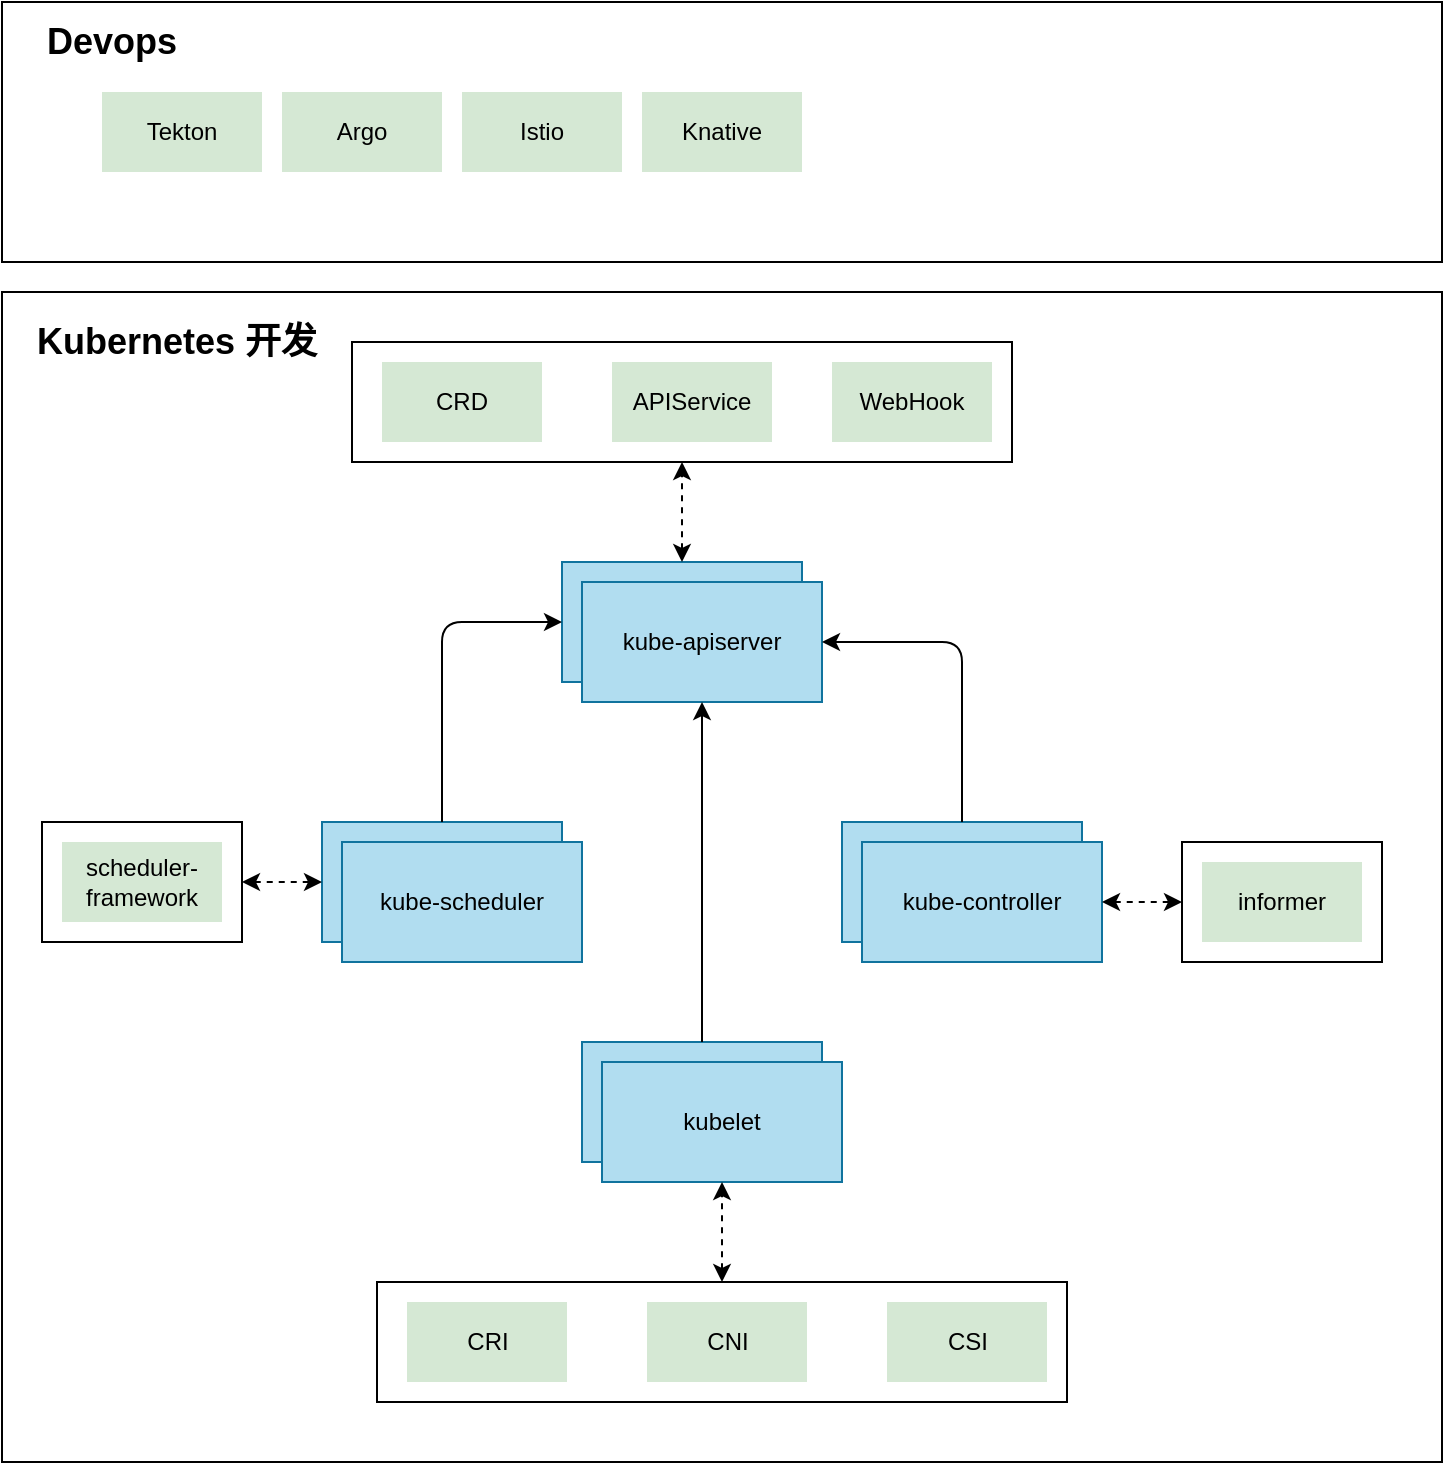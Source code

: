 <mxfile version="12.4.2" type="device" pages="3"><diagram id="GstnEysOR51vJVreUlxU" name="k8s开发"><mxGraphModel dx="1106" dy="1957" grid="1" gridSize="10" guides="1" tooltips="1" connect="1" arrows="1" fold="1" page="1" pageScale="1" pageWidth="827" pageHeight="1169" math="0" shadow="0"><root><mxCell id="0"/><mxCell id="1" parent="0"/><mxCell id="1NR-rB1E7-28f3VoOMW9-25" value="" style="rounded=0;whiteSpace=wrap;html=1;" parent="1" vertex="1"><mxGeometry x="40" y="95" width="720" height="585" as="geometry"/></mxCell><mxCell id="1NR-rB1E7-28f3VoOMW9-17" value="" style="rounded=0;whiteSpace=wrap;html=1;" parent="1" vertex="1"><mxGeometry x="630" y="370" width="100" height="60" as="geometry"/></mxCell><mxCell id="1NR-rB1E7-28f3VoOMW9-16" value="" style="rounded=0;whiteSpace=wrap;html=1;" parent="1" vertex="1"><mxGeometry x="60" y="360" width="100" height="60" as="geometry"/></mxCell><mxCell id="1NR-rB1E7-28f3VoOMW9-15" value="" style="rounded=0;whiteSpace=wrap;html=1;" parent="1" vertex="1"><mxGeometry x="227.5" y="590" width="345" height="60" as="geometry"/></mxCell><mxCell id="1NR-rB1E7-28f3VoOMW9-11" value="" style="rounded=0;whiteSpace=wrap;html=1;" parent="1" vertex="1"><mxGeometry x="215" y="120" width="330" height="60" as="geometry"/></mxCell><mxCell id="2RYLiE2h7ESj-9Chmm4x-10" value="CRD" style="rounded=0;whiteSpace=wrap;html=1;fillColor=#d5e8d4;strokeColor=none;" parent="1" vertex="1"><mxGeometry x="230" y="130" width="80" height="40" as="geometry"/></mxCell><mxCell id="2RYLiE2h7ESj-9Chmm4x-12" value="WebHook" style="rounded=0;whiteSpace=wrap;html=1;fillColor=#d5e8d4;strokeColor=none;" parent="1" vertex="1"><mxGeometry x="455" y="130" width="80" height="40" as="geometry"/></mxCell><mxCell id="1NR-rB1E7-28f3VoOMW9-1" value="APIService" style="rounded=0;whiteSpace=wrap;html=1;fillColor=#d5e8d4;strokeColor=none;" parent="1" vertex="1"><mxGeometry x="345" y="130" width="80" height="40" as="geometry"/></mxCell><mxCell id="1NR-rB1E7-28f3VoOMW9-2" value="scheduler-framework" style="rounded=0;whiteSpace=wrap;html=1;fillColor=#d5e8d4;strokeColor=none;" parent="1" vertex="1"><mxGeometry x="70" y="370" width="80" height="40" as="geometry"/></mxCell><mxCell id="1NR-rB1E7-28f3VoOMW9-3" value="informer" style="rounded=0;whiteSpace=wrap;html=1;fillColor=#d5e8d4;strokeColor=none;" parent="1" vertex="1"><mxGeometry x="640" y="380" width="80" height="40" as="geometry"/></mxCell><mxCell id="1NR-rB1E7-28f3VoOMW9-12" value="CNI" style="rounded=0;whiteSpace=wrap;html=1;fillColor=#d5e8d4;strokeColor=none;" parent="1" vertex="1"><mxGeometry x="362.5" y="600" width="80" height="40" as="geometry"/></mxCell><mxCell id="1NR-rB1E7-28f3VoOMW9-13" value="CRI" style="rounded=0;whiteSpace=wrap;html=1;fillColor=#d5e8d4;strokeColor=none;" parent="1" vertex="1"><mxGeometry x="242.5" y="600" width="80" height="40" as="geometry"/></mxCell><mxCell id="1NR-rB1E7-28f3VoOMW9-14" value="CSI" style="rounded=0;whiteSpace=wrap;html=1;fillColor=#d5e8d4;strokeColor=none;" parent="1" vertex="1"><mxGeometry x="482.5" y="600" width="80" height="40" as="geometry"/></mxCell><mxCell id="2RYLiE2h7ESj-9Chmm4x-1" value="" style="rounded=0;whiteSpace=wrap;html=1;fillColor=#b1ddf0;strokeColor=#10739e;" parent="1" vertex="1"><mxGeometry x="320" y="230" width="120" height="60" as="geometry"/></mxCell><mxCell id="2RYLiE2h7ESj-9Chmm4x-2" value="kube-apiserver" style="rounded=0;whiteSpace=wrap;html=1;fillColor=#b1ddf0;strokeColor=#10739e;" parent="1" vertex="1"><mxGeometry x="330" y="240" width="120" height="60" as="geometry"/></mxCell><mxCell id="2RYLiE2h7ESj-9Chmm4x-5" value="" style="rounded=0;whiteSpace=wrap;html=1;fillColor=#b1ddf0;strokeColor=#10739e;" parent="1" vertex="1"><mxGeometry x="460" y="360" width="120" height="60" as="geometry"/></mxCell><mxCell id="2RYLiE2h7ESj-9Chmm4x-6" value="kube-controller" style="rounded=0;whiteSpace=wrap;html=1;fillColor=#b1ddf0;strokeColor=#10739e;" parent="1" vertex="1"><mxGeometry x="470" y="370" width="120" height="60" as="geometry"/></mxCell><mxCell id="2RYLiE2h7ESj-9Chmm4x-8" value="" style="rounded=0;whiteSpace=wrap;html=1;fillColor=#b1ddf0;strokeColor=#10739e;" parent="1" vertex="1"><mxGeometry x="200" y="360" width="120" height="60" as="geometry"/></mxCell><mxCell id="2RYLiE2h7ESj-9Chmm4x-9" value="kube-scheduler" style="rounded=0;whiteSpace=wrap;html=1;fillColor=#b1ddf0;strokeColor=#10739e;" parent="1" vertex="1"><mxGeometry x="210" y="370" width="120" height="60" as="geometry"/></mxCell><mxCell id="1NR-rB1E7-28f3VoOMW9-5" value="" style="rounded=0;whiteSpace=wrap;html=1;fillColor=#b1ddf0;strokeColor=#10739e;" parent="1" vertex="1"><mxGeometry x="330" y="470" width="120" height="60" as="geometry"/></mxCell><mxCell id="1NR-rB1E7-28f3VoOMW9-6" value="kubelet" style="rounded=0;whiteSpace=wrap;html=1;fillColor=#b1ddf0;strokeColor=#10739e;" parent="1" vertex="1"><mxGeometry x="340" y="480" width="120" height="60" as="geometry"/></mxCell><mxCell id="1NR-rB1E7-28f3VoOMW9-18" value="" style="endArrow=classic;html=1;exitX=0.5;exitY=0;exitDx=0;exitDy=0;entryX=0;entryY=0.5;entryDx=0;entryDy=0;" parent="1" source="2RYLiE2h7ESj-9Chmm4x-8" target="2RYLiE2h7ESj-9Chmm4x-1" edge="1"><mxGeometry width="50" height="50" relative="1" as="geometry"><mxPoint x="200" y="320" as="sourcePoint"/><mxPoint x="250" y="270" as="targetPoint"/><Array as="points"><mxPoint x="260" y="260"/></Array></mxGeometry></mxCell><mxCell id="1NR-rB1E7-28f3VoOMW9-19" value="" style="endArrow=classic;html=1;exitX=0.5;exitY=0;exitDx=0;exitDy=0;entryX=1;entryY=0.5;entryDx=0;entryDy=0;" parent="1" source="2RYLiE2h7ESj-9Chmm4x-5" target="2RYLiE2h7ESj-9Chmm4x-2" edge="1"><mxGeometry width="50" height="50" relative="1" as="geometry"><mxPoint x="560" y="320" as="sourcePoint"/><mxPoint x="610" y="270" as="targetPoint"/><Array as="points"><mxPoint x="520" y="270"/></Array></mxGeometry></mxCell><mxCell id="1NR-rB1E7-28f3VoOMW9-20" value="" style="endArrow=classic;html=1;exitX=0.5;exitY=0;exitDx=0;exitDy=0;entryX=0.5;entryY=1;entryDx=0;entryDy=0;" parent="1" source="1NR-rB1E7-28f3VoOMW9-5" target="2RYLiE2h7ESj-9Chmm4x-2" edge="1"><mxGeometry width="50" height="50" relative="1" as="geometry"><mxPoint x="400" y="420" as="sourcePoint"/><mxPoint x="450" y="370" as="targetPoint"/></mxGeometry></mxCell><mxCell id="1NR-rB1E7-28f3VoOMW9-21" value="" style="endArrow=classic;startArrow=classic;html=1;entryX=0.5;entryY=1;entryDx=0;entryDy=0;exitX=0.5;exitY=0;exitDx=0;exitDy=0;dashed=1;" parent="1" source="2RYLiE2h7ESj-9Chmm4x-1" target="1NR-rB1E7-28f3VoOMW9-11" edge="1"><mxGeometry width="50" height="50" relative="1" as="geometry"><mxPoint x="510" y="250" as="sourcePoint"/><mxPoint x="560" y="200" as="targetPoint"/></mxGeometry></mxCell><mxCell id="1NR-rB1E7-28f3VoOMW9-22" value="" style="endArrow=classic;startArrow=classic;html=1;dashed=1;exitX=1;exitY=0.5;exitDx=0;exitDy=0;entryX=0;entryY=0.5;entryDx=0;entryDy=0;" parent="1" source="1NR-rB1E7-28f3VoOMW9-16" target="2RYLiE2h7ESj-9Chmm4x-8" edge="1"><mxGeometry width="50" height="50" relative="1" as="geometry"><mxPoint x="100" y="490" as="sourcePoint"/><mxPoint x="150" y="440" as="targetPoint"/></mxGeometry></mxCell><mxCell id="1NR-rB1E7-28f3VoOMW9-23" value="" style="endArrow=classic;startArrow=classic;html=1;dashed=1;exitX=1;exitY=0.5;exitDx=0;exitDy=0;entryX=0;entryY=0.5;entryDx=0;entryDy=0;" parent="1" source="2RYLiE2h7ESj-9Chmm4x-6" target="1NR-rB1E7-28f3VoOMW9-17" edge="1"><mxGeometry width="50" height="50" relative="1" as="geometry"><mxPoint x="600" y="510" as="sourcePoint"/><mxPoint x="650" y="460" as="targetPoint"/></mxGeometry></mxCell><mxCell id="1NR-rB1E7-28f3VoOMW9-24" value="" style="endArrow=classic;startArrow=classic;html=1;dashed=1;entryX=0.5;entryY=1;entryDx=0;entryDy=0;exitX=0.5;exitY=0;exitDx=0;exitDy=0;" parent="1" source="1NR-rB1E7-28f3VoOMW9-15" target="1NR-rB1E7-28f3VoOMW9-6" edge="1"><mxGeometry width="50" height="50" relative="1" as="geometry"><mxPoint x="410" y="600" as="sourcePoint"/><mxPoint x="460" y="550" as="targetPoint"/></mxGeometry></mxCell><mxCell id="1NR-rB1E7-28f3VoOMW9-26" value="&lt;b&gt;&lt;font style=&quot;font-size: 18px&quot;&gt;Kubernetes 开发&lt;/font&gt;&lt;/b&gt;" style="text;html=1;strokeColor=none;fillColor=none;align=center;verticalAlign=middle;whiteSpace=wrap;rounded=0;" parent="1" vertex="1"><mxGeometry x="55" y="110" width="145" height="20" as="geometry"/></mxCell><mxCell id="KPaJCVZ315zqs3zrrFHX-1" value="" style="rounded=0;whiteSpace=wrap;html=1;" parent="1" vertex="1"><mxGeometry x="40" y="-50" width="720" height="130" as="geometry"/></mxCell><mxCell id="bWvt42u7OJskadJm7W1X-2" value="&lt;span style=&quot;font-size: 18px&quot;&gt;&lt;b&gt;Devops&lt;/b&gt;&lt;/span&gt;" style="text;html=1;strokeColor=none;fillColor=none;align=center;verticalAlign=middle;whiteSpace=wrap;rounded=0;" parent="1" vertex="1"><mxGeometry x="60" y="-40" width="70" height="20" as="geometry"/></mxCell><mxCell id="bWvt42u7OJskadJm7W1X-3" value="Tekton" style="rounded=0;whiteSpace=wrap;html=1;fillColor=#d5e8d4;strokeColor=none;" parent="1" vertex="1"><mxGeometry x="90" y="-5" width="80" height="40" as="geometry"/></mxCell><mxCell id="bWvt42u7OJskadJm7W1X-4" value="Argo" style="rounded=0;whiteSpace=wrap;html=1;fillColor=#d5e8d4;strokeColor=none;" parent="1" vertex="1"><mxGeometry x="180" y="-5" width="80" height="40" as="geometry"/></mxCell><mxCell id="bWvt42u7OJskadJm7W1X-5" value="Istio" style="rounded=0;whiteSpace=wrap;html=1;fillColor=#d5e8d4;strokeColor=none;" parent="1" vertex="1"><mxGeometry x="270" y="-5" width="80" height="40" as="geometry"/></mxCell><mxCell id="bWvt42u7OJskadJm7W1X-6" value="Knative" style="rounded=0;whiteSpace=wrap;html=1;fillColor=#d5e8d4;strokeColor=none;" parent="1" vertex="1"><mxGeometry x="360" y="-5" width="80" height="40" as="geometry"/></mxCell></root></mxGraphModel></diagram><diagram id="euSEQcxADiM2HKiBniAx" name="CSI工作流"><mxGraphModel dx="1106" dy="788" grid="1" gridSize="10" guides="1" tooltips="1" connect="1" arrows="1" fold="1" page="1" pageScale="1" pageWidth="827" pageHeight="1169" math="0" shadow="0"><root><mxCell id="v0H1VRPBmZdAEUhycL8Q-0"/><mxCell id="v0H1VRPBmZdAEUhycL8Q-1" parent="v0H1VRPBmZdAEUhycL8Q-0"/><mxCell id="v0H1VRPBmZdAEUhycL8Q-2" value="APIServer" style="rounded=0;whiteSpace=wrap;html=1;fillColor=#bac8d3;strokeColor=#23445d;" parent="v0H1VRPBmZdAEUhycL8Q-1" vertex="1"><mxGeometry x="200" y="220" width="120" height="60" as="geometry"/></mxCell><mxCell id="v0H1VRPBmZdAEUhycL8Q-3" value="Controller-Manager" style="rounded=0;whiteSpace=wrap;html=1;fillColor=#bac8d3;strokeColor=#23445d;" parent="v0H1VRPBmZdAEUhycL8Q-1" vertex="1"><mxGeometry x="580" y="220" width="120" height="60" as="geometry"/></mxCell><mxCell id="v0H1VRPBmZdAEUhycL8Q-4" value="Kubelet" style="rounded=0;whiteSpace=wrap;html=1;fillColor=#bac8d3;strokeColor=#23445d;" parent="v0H1VRPBmZdAEUhycL8Q-1" vertex="1"><mxGeometry x="1310" y="220" width="290" height="60" as="geometry"/></mxCell><mxCell id="v0H1VRPBmZdAEUhycL8Q-5" value="StorageClass" style="rounded=1;whiteSpace=wrap;html=1;fillColor=#d5e8d4;strokeColor=#82b366;" parent="v0H1VRPBmZdAEUhycL8Q-1" vertex="1"><mxGeometry x="200" y="400" width="120" height="60" as="geometry"/></mxCell><mxCell id="v0H1VRPBmZdAEUhycL8Q-6" value="&lt;div style=&quot;text-align: justify&quot;&gt;PresistentVolumeController&lt;/div&gt;" style="rounded=0;whiteSpace=wrap;html=1;fillColor=#bac8d3;strokeColor=#23445d;" parent="v0H1VRPBmZdAEUhycL8Q-1" vertex="1"><mxGeometry x="360" y="320" width="160" height="40" as="geometry"/></mxCell><mxCell id="v0H1VRPBmZdAEUhycL8Q-7" value="&lt;div style=&quot;text-align: justify&quot;&gt;AttachDetachController&lt;/div&gt;" style="rounded=0;whiteSpace=wrap;html=1;fillColor=#bac8d3;strokeColor=#23445d;" parent="v0H1VRPBmZdAEUhycL8Q-1" vertex="1"><mxGeometry x="760" y="320" width="160" height="40" as="geometry"/></mxCell><mxCell id="v0H1VRPBmZdAEUhycL8Q-8" value="" style="endArrow=none;html=1;entryX=0.5;entryY=1;entryDx=0;entryDy=0;exitX=0.5;exitY=0;exitDx=0;exitDy=0;" parent="v0H1VRPBmZdAEUhycL8Q-1" source="v0H1VRPBmZdAEUhycL8Q-6" target="v0H1VRPBmZdAEUhycL8Q-3" edge="1"><mxGeometry width="50" height="50" relative="1" as="geometry"><mxPoint x="360" y="270" as="sourcePoint"/><mxPoint x="410" y="220" as="targetPoint"/></mxGeometry></mxCell><mxCell id="v0H1VRPBmZdAEUhycL8Q-9" value="" style="endArrow=none;html=1;entryX=0.5;entryY=1;entryDx=0;entryDy=0;exitX=0.5;exitY=0;exitDx=0;exitDy=0;" parent="v0H1VRPBmZdAEUhycL8Q-1" source="v0H1VRPBmZdAEUhycL8Q-7" target="v0H1VRPBmZdAEUhycL8Q-3" edge="1"><mxGeometry width="50" height="50" relative="1" as="geometry"><mxPoint x="450" y="330" as="sourcePoint"/><mxPoint x="550" y="290" as="targetPoint"/></mxGeometry></mxCell><mxCell id="v0H1VRPBmZdAEUhycL8Q-10" value="" style="endArrow=classic;html=1;exitX=0.5;exitY=1;exitDx=0;exitDy=0;" parent="v0H1VRPBmZdAEUhycL8Q-1" source="v0H1VRPBmZdAEUhycL8Q-2" target="v0H1VRPBmZdAEUhycL8Q-5" edge="1"><mxGeometry width="50" height="50" relative="1" as="geometry"><mxPoint x="140" y="390" as="sourcePoint"/><mxPoint x="190" y="340" as="targetPoint"/></mxGeometry></mxCell><mxCell id="v0H1VRPBmZdAEUhycL8Q-11" value="PVC" style="rounded=1;whiteSpace=wrap;html=1;fillColor=#d5e8d4;strokeColor=#82b366;" parent="v0H1VRPBmZdAEUhycL8Q-1" vertex="1"><mxGeometry x="200" y="520" width="120" height="60" as="geometry"/></mxCell><mxCell id="v0H1VRPBmZdAEUhycL8Q-12" value="" style="endArrow=classic;html=1;exitX=0.5;exitY=1;exitDx=0;exitDy=0;entryX=0.5;entryY=0;entryDx=0;entryDy=0;" parent="v0H1VRPBmZdAEUhycL8Q-1" source="v0H1VRPBmZdAEUhycL8Q-5" target="v0H1VRPBmZdAEUhycL8Q-11" edge="1"><mxGeometry width="50" height="50" relative="1" as="geometry"><mxPoint x="110" y="530" as="sourcePoint"/><mxPoint x="160" y="480" as="targetPoint"/></mxGeometry></mxCell><mxCell id="v0H1VRPBmZdAEUhycL8Q-13" value="" style="endArrow=classic;html=1;exitX=0.5;exitY=1;exitDx=0;exitDy=0;entryX=1;entryY=0.5;entryDx=0;entryDy=0;" parent="v0H1VRPBmZdAEUhycL8Q-1" source="v0H1VRPBmZdAEUhycL8Q-6" target="v0H1VRPBmZdAEUhycL8Q-11" edge="1"><mxGeometry width="50" height="50" relative="1" as="geometry"><mxPoint x="440" y="550" as="sourcePoint"/><mxPoint x="490" y="500" as="targetPoint"/><Array as="points"><mxPoint x="440" y="550"/></Array></mxGeometry></mxCell><mxCell id="v0H1VRPBmZdAEUhycL8Q-14" value="mute annotation" style="text;html=1;align=center;verticalAlign=middle;resizable=0;points=[];;labelBackgroundColor=#ffffff;" parent="v0H1VRPBmZdAEUhycL8Q-13" vertex="1" connectable="0"><mxGeometry x="0.607" y="1" relative="1" as="geometry"><mxPoint as="offset"/></mxGeometry></mxCell><mxCell id="v0H1VRPBmZdAEUhycL8Q-15" value="sc中provisioner字段非 kubernetes.io, 判断pvc 为 out-of-tree" style="text;html=1;align=center;verticalAlign=middle;resizable=0;points=[];;labelBackgroundColor=#ffffff;" parent="v0H1VRPBmZdAEUhycL8Q-13" vertex="1" connectable="0"><mxGeometry x="-0.348" relative="1" as="geometry"><mxPoint x="50" as="offset"/></mxGeometry></mxCell><mxCell id="v0H1VRPBmZdAEUhycL8Q-16" value="&lt;span style=&quot;color: rgb(71 , 68 , 68) ; font-family: , , &amp;#34;helvetica neue&amp;#34; , &amp;#34;pingfang sc&amp;#34; , &amp;#34;hiragino sans gb&amp;#34; , &amp;#34;microsoft yahei ui&amp;#34; , &amp;#34;microsoft yahei&amp;#34; , &amp;#34;arial&amp;#34; , sans-serif ; font-size: 15px ; letter-spacing: 0.5px ; text-align: justify ; background-color: rgb(255 , 255 , 255)&quot;&gt;annotation：volume.beta.kubernetes.io/storage-provisioner=xxxx&lt;/span&gt;" style="text;html=1;strokeColor=none;fillColor=none;align=center;verticalAlign=middle;whiteSpace=wrap;rounded=0;" parent="v0H1VRPBmZdAEUhycL8Q-1" vertex="1"><mxGeometry x="70" y="640" width="380" height="20" as="geometry"/></mxCell><mxCell id="v0H1VRPBmZdAEUhycL8Q-17" value="PVC" style="rounded=1;whiteSpace=wrap;html=1;fillColor=#d5e8d4;strokeColor=#82b366;" parent="v0H1VRPBmZdAEUhycL8Q-1" vertex="1"><mxGeometry x="200" y="710" width="120" height="60" as="geometry"/></mxCell><mxCell id="v0H1VRPBmZdAEUhycL8Q-18" value="" style="endArrow=none;html=1;entryX=0.5;entryY=1;entryDx=0;entryDy=0;" parent="v0H1VRPBmZdAEUhycL8Q-1" source="v0H1VRPBmZdAEUhycL8Q-16" target="v0H1VRPBmZdAEUhycL8Q-11" edge="1"><mxGeometry width="50" height="50" relative="1" as="geometry"><mxPoint x="70" y="760" as="sourcePoint"/><mxPoint x="160" y="710" as="targetPoint"/></mxGeometry></mxCell><mxCell id="v0H1VRPBmZdAEUhycL8Q-19" value="" style="endArrow=none;html=1;entryX=0.5;entryY=1;entryDx=0;entryDy=0;" parent="v0H1VRPBmZdAEUhycL8Q-1" source="v0H1VRPBmZdAEUhycL8Q-17" target="v0H1VRPBmZdAEUhycL8Q-16" edge="1"><mxGeometry width="50" height="50" relative="1" as="geometry"><mxPoint x="120" y="750" as="sourcePoint"/><mxPoint x="170" y="700" as="targetPoint"/></mxGeometry></mxCell><mxCell id="v0H1VRPBmZdAEUhycL8Q-20" value="External-Provisoner" style="rounded=0;whiteSpace=wrap;html=1;fillColor=#b1ddf0;strokeColor=#10739e;" parent="v0H1VRPBmZdAEUhycL8Q-1" vertex="1"><mxGeometry x="510" y="715" width="120" height="50" as="geometry"/></mxCell><mxCell id="v0H1VRPBmZdAEUhycL8Q-21" value="" style="endArrow=classic;html=1;exitX=1;exitY=0.5;exitDx=0;exitDy=0;entryX=0;entryY=0.5;entryDx=0;entryDy=0;" parent="v0H1VRPBmZdAEUhycL8Q-1" source="v0H1VRPBmZdAEUhycL8Q-17" target="v0H1VRPBmZdAEUhycL8Q-20" edge="1"><mxGeometry width="50" height="50" relative="1" as="geometry"><mxPoint x="170" y="870" as="sourcePoint"/><mxPoint x="220" y="820" as="targetPoint"/></mxGeometry></mxCell><mxCell id="v0H1VRPBmZdAEUhycL8Q-22" value="self provisioner&amp;nbsp;" style="text;html=1;align=center;verticalAlign=middle;resizable=0;points=[];;labelBackgroundColor=#ffffff;" parent="v0H1VRPBmZdAEUhycL8Q-21" vertex="1" connectable="0"><mxGeometry x="-0.087" y="2" relative="1" as="geometry"><mxPoint as="offset"/></mxGeometry></mxCell><mxCell id="v0H1VRPBmZdAEUhycL8Q-23" value="CSI Plugin (controller server )" style="rounded=0;whiteSpace=wrap;html=1;fillColor=#f8cecc;strokeColor=#b85450;" parent="v0H1VRPBmZdAEUhycL8Q-1" vertex="1"><mxGeometry x="545" y="890" width="190" height="40" as="geometry"/></mxCell><mxCell id="v0H1VRPBmZdAEUhycL8Q-24" value="" style="endArrow=classic;html=1;exitX=0.5;exitY=1;exitDx=0;exitDy=0;entryX=0.5;entryY=0;entryDx=0;entryDy=0;" parent="v0H1VRPBmZdAEUhycL8Q-1" source="v0H1VRPBmZdAEUhycL8Q-20" target="v0H1VRPBmZdAEUhycL8Q-67" edge="1"><mxGeometry width="50" height="50" relative="1" as="geometry"><mxPoint x="220" y="880" as="sourcePoint"/><mxPoint x="270" y="830" as="targetPoint"/></mxGeometry></mxCell><mxCell id="v0H1VRPBmZdAEUhycL8Q-25" value="unix socket gRPC" style="text;html=1;align=center;verticalAlign=middle;resizable=0;points=[];;labelBackgroundColor=#ffffff;" parent="v0H1VRPBmZdAEUhycL8Q-24" vertex="1" connectable="0"><mxGeometry x="-0.093" relative="1" as="geometry"><mxPoint x="14.4" y="0.8" as="offset"/></mxGeometry></mxCell><mxCell id="v0H1VRPBmZdAEUhycL8Q-26" value="分布式存储" style="rounded=0;whiteSpace=wrap;html=1;fillColor=#b1ddf0;strokeColor=#10739e;" parent="v0H1VRPBmZdAEUhycL8Q-1" vertex="1"><mxGeometry x="480" y="970" width="1440" height="60" as="geometry"/></mxCell><mxCell id="v0H1VRPBmZdAEUhycL8Q-27" value="create volume" style="endArrow=classic;html=1;exitX=0.5;exitY=1;exitDx=0;exitDy=0;entryX=0.111;entryY=0;entryDx=0;entryDy=0;entryPerimeter=0;" parent="v0H1VRPBmZdAEUhycL8Q-1" source="v0H1VRPBmZdAEUhycL8Q-23" target="v0H1VRPBmZdAEUhycL8Q-26" edge="1"><mxGeometry width="50" height="50" relative="1" as="geometry"><mxPoint x="260" y="920" as="sourcePoint"/><mxPoint x="640" y="940" as="targetPoint"/></mxGeometry></mxCell><mxCell id="v0H1VRPBmZdAEUhycL8Q-28" value="PV" style="rounded=1;whiteSpace=wrap;html=1;fillColor=#d5e8d4;strokeColor=#82b366;" parent="v0H1VRPBmZdAEUhycL8Q-1" vertex="1"><mxGeometry x="200" y="830" width="120" height="50" as="geometry"/></mxCell><mxCell id="v0H1VRPBmZdAEUhycL8Q-29" value="" style="endArrow=classic;html=1;exitX=0.5;exitY=0;exitDx=0;exitDy=0;entryX=0.5;entryY=1;entryDx=0;entryDy=0;" parent="v0H1VRPBmZdAEUhycL8Q-1" source="v0H1VRPBmZdAEUhycL8Q-28" target="v0H1VRPBmZdAEUhycL8Q-17" edge="1"><mxGeometry width="50" height="50" relative="1" as="geometry"><mxPoint x="90" y="850" as="sourcePoint"/><mxPoint x="140" y="800" as="targetPoint"/></mxGeometry></mxCell><mxCell id="v0H1VRPBmZdAEUhycL8Q-30" value="create pv" style="endArrow=classic;html=1;exitX=0.5;exitY=1;exitDx=0;exitDy=0;entryX=1;entryY=0.5;entryDx=0;entryDy=0;" parent="v0H1VRPBmZdAEUhycL8Q-1" source="v0H1VRPBmZdAEUhycL8Q-20" target="v0H1VRPBmZdAEUhycL8Q-28" edge="1"><mxGeometry width="50" height="50" relative="1" as="geometry"><mxPoint x="370" y="920" as="sourcePoint"/><mxPoint x="420" y="870" as="targetPoint"/></mxGeometry></mxCell><mxCell id="v0H1VRPBmZdAEUhycL8Q-31" value="csiAttacher" style="rounded=0;whiteSpace=wrap;html=1;fillColor=#bac8d3;strokeColor=#23445d;" parent="v0H1VRPBmZdAEUhycL8Q-1" vertex="1"><mxGeometry x="780" y="430" width="120" height="30" as="geometry"/></mxCell><mxCell id="v0H1VRPBmZdAEUhycL8Q-32" value="in tree csi 插件" style="endArrow=classic;html=1;exitX=0.5;exitY=1;exitDx=0;exitDy=0;entryX=0.5;entryY=0;entryDx=0;entryDy=0;" parent="v0H1VRPBmZdAEUhycL8Q-1" source="v0H1VRPBmZdAEUhycL8Q-7" target="v0H1VRPBmZdAEUhycL8Q-31" edge="1"><mxGeometry width="50" height="50" relative="1" as="geometry"><mxPoint x="730" y="520" as="sourcePoint"/><mxPoint x="780" y="470" as="targetPoint"/></mxGeometry></mxCell><mxCell id="v0H1VRPBmZdAEUhycL8Q-33" value="VolumeAttachMent" style="rounded=1;whiteSpace=wrap;html=1;fillColor=#d5e8d4;strokeColor=#82b366;" parent="v0H1VRPBmZdAEUhycL8Q-1" vertex="1"><mxGeometry x="780" y="530" width="120" height="40" as="geometry"/></mxCell><mxCell id="v0H1VRPBmZdAEUhycL8Q-34" value="create" style="endArrow=classic;html=1;exitX=0.5;exitY=1;exitDx=0;exitDy=0;entryX=0.5;entryY=0;entryDx=0;entryDy=0;" parent="v0H1VRPBmZdAEUhycL8Q-1" source="v0H1VRPBmZdAEUhycL8Q-31" target="v0H1VRPBmZdAEUhycL8Q-33" edge="1"><mxGeometry width="50" height="50" relative="1" as="geometry"><mxPoint x="700" y="650" as="sourcePoint"/><mxPoint x="750" y="600" as="targetPoint"/></mxGeometry></mxCell><mxCell id="v0H1VRPBmZdAEUhycL8Q-35" value="External-Attacher" style="rounded=0;whiteSpace=wrap;html=1;fillColor=#b1ddf0;strokeColor=#10739e;" parent="v0H1VRPBmZdAEUhycL8Q-1" vertex="1"><mxGeometry x="780" y="720" width="120" height="50" as="geometry"/></mxCell><mxCell id="v0H1VRPBmZdAEUhycL8Q-36" value="watch" style="endArrow=classic;html=1;exitX=0.5;exitY=0;exitDx=0;exitDy=0;entryX=0.5;entryY=1;entryDx=0;entryDy=0;" parent="v0H1VRPBmZdAEUhycL8Q-1" source="v0H1VRPBmZdAEUhycL8Q-35" target="v0H1VRPBmZdAEUhycL8Q-33" edge="1"><mxGeometry width="50" height="50" relative="1" as="geometry"><mxPoint x="620" y="670" as="sourcePoint"/><mxPoint x="670" y="620" as="targetPoint"/></mxGeometry></mxCell><mxCell id="v0H1VRPBmZdAEUhycL8Q-37" value="CSI Plugin (node server)" style="rounded=0;whiteSpace=wrap;html=1;fillColor=#f8cecc;strokeColor=#b85450;" parent="v0H1VRPBmZdAEUhycL8Q-1" vertex="1"><mxGeometry x="1005" y="890" width="900" height="40" as="geometry"/></mxCell><mxCell id="v0H1VRPBmZdAEUhycL8Q-38" value="" style="endArrow=classic;html=1;exitX=0.5;exitY=1;exitDx=0;exitDy=0;entryX=0.5;entryY=0;entryDx=0;entryDy=0;dashed=1;" parent="v0H1VRPBmZdAEUhycL8Q-1" source="v0H1VRPBmZdAEUhycL8Q-35" target="v0H1VRPBmZdAEUhycL8Q-63" edge="1"><mxGeometry width="50" height="50" relative="1" as="geometry"><mxPoint x="1000" y="820" as="sourcePoint"/><mxPoint x="1050" y="770" as="targetPoint"/></mxGeometry></mxCell><mxCell id="v0H1VRPBmZdAEUhycL8Q-39" value="attach to node" style="text;html=1;align=center;verticalAlign=middle;resizable=0;points=[];;labelBackgroundColor=#ffffff;" parent="v0H1VRPBmZdAEUhycL8Q-38" vertex="1" connectable="0"><mxGeometry x="0.009" relative="1" as="geometry"><mxPoint as="offset"/></mxGeometry></mxCell><mxCell id="v0H1VRPBmZdAEUhycL8Q-40" value="VolumeAttachMent" style="rounded=1;whiteSpace=wrap;html=1;fillColor=#d5e8d4;strokeColor=#82b366;dashed=1;" parent="v0H1VRPBmZdAEUhycL8Q-1" vertex="1"><mxGeometry x="950" y="530" width="120" height="40" as="geometry"/></mxCell><mxCell id="v0H1VRPBmZdAEUhycL8Q-41" value="" style="endArrow=none;html=1;exitX=1;exitY=0.5;exitDx=0;exitDy=0;entryX=0;entryY=0.5;entryDx=0;entryDy=0;" parent="v0H1VRPBmZdAEUhycL8Q-1" source="v0H1VRPBmZdAEUhycL8Q-33" target="v0H1VRPBmZdAEUhycL8Q-40" edge="1"><mxGeometry width="50" height="50" relative="1" as="geometry"><mxPoint x="940" y="660" as="sourcePoint"/><mxPoint x="990" y="610" as="targetPoint"/></mxGeometry></mxCell><mxCell id="v0H1VRPBmZdAEUhycL8Q-42" value="&lt;span style=&quot;color: rgba(0 , 0 , 0 , 0) ; font-family: monospace ; font-size: 0px ; background-color: rgb(248 , 249 , 250)&quot;&gt;u3CmxGraphModel%3E%3Croot%3E%3CmxCell%20id%3D%220%22%2F%3E%3CmxCell%20id%3D%221%22%20parent%3D%220%22%2F%3E%3CmxCell%20id%3D%222%22%20value%3D%22VolumeAttachMent%22%20style%3D%22rounded%3D1%3BwhiteSpace%3Dwrap%3Bhtml%3D1%3BfillColor%3D%23d5e8d4%3BstrokeColor%3D%2382b366%3B%22%20vertex%3D%221%22%20parent%3D%221%22%3E%3CmxGeometry%20x%3D%22780%22%20y%3D%22530%22%20width%3D%22120%22%20height%3D%2240%22%20as%3D%22geometry%22%2F%3E%3C%2FmxCell%3E%3C%2Froot%3E%3C%2FmxGraphModel%3Euopu&lt;/span&gt;" style="endArrow=classic;html=1;exitX=1;exitY=0.5;exitDx=0;exitDy=0;entryX=0.5;entryY=1;entryDx=0;entryDy=0;" parent="v0H1VRPBmZdAEUhycL8Q-1" source="v0H1VRPBmZdAEUhycL8Q-35" target="v0H1VRPBmZdAEUhycL8Q-40" edge="1"><mxGeometry width="50" height="50" relative="1" as="geometry"><mxPoint x="940" y="740" as="sourcePoint"/><mxPoint x="990" y="690" as="targetPoint"/><Array as="points"><mxPoint x="1010" y="745"/></Array></mxGeometry></mxCell><mxCell id="v0H1VRPBmZdAEUhycL8Q-43" value="Update&amp;nbsp; .Status.Attached:true" style="text;html=1;align=center;verticalAlign=middle;resizable=0;points=[];;labelBackgroundColor=#ffffff;" parent="v0H1VRPBmZdAEUhycL8Q-42" vertex="1" connectable="0"><mxGeometry x="0.432" y="2" relative="1" as="geometry"><mxPoint as="offset"/></mxGeometry></mxCell><mxCell id="v0H1VRPBmZdAEUhycL8Q-44" value="watch status" style="endArrow=classic;html=1;exitX=1;exitY=0.5;exitDx=0;exitDy=0;entryX=0.5;entryY=0;entryDx=0;entryDy=0;" parent="v0H1VRPBmZdAEUhycL8Q-1" source="v0H1VRPBmZdAEUhycL8Q-7" target="v0H1VRPBmZdAEUhycL8Q-40" edge="1"><mxGeometry width="50" height="50" relative="1" as="geometry"><mxPoint x="930" y="500" as="sourcePoint"/><mxPoint x="980" y="450" as="targetPoint"/><Array as="points"><mxPoint x="1010" y="340"/></Array></mxGeometry></mxCell><mxCell id="v0H1VRPBmZdAEUhycL8Q-45" value="Node" style="rounded=1;whiteSpace=wrap;html=1;fillColor=#d5e8d4;strokeColor=#82b366;" parent="v0H1VRPBmZdAEUhycL8Q-1" vertex="1"><mxGeometry x="1150" y="520" width="120" height="60" as="geometry"/></mxCell><mxCell id="v0H1VRPBmZdAEUhycL8Q-46" value="" style="endArrow=classic;html=1;entryX=0.5;entryY=0;entryDx=0;entryDy=0;" parent="v0H1VRPBmZdAEUhycL8Q-1" target="v0H1VRPBmZdAEUhycL8Q-45" edge="1"><mxGeometry width="50" height="50" relative="1" as="geometry"><mxPoint x="1040" y="390" as="sourcePoint"/><mxPoint x="1210" y="390" as="targetPoint"/></mxGeometry></mxCell><mxCell id="v0H1VRPBmZdAEUhycL8Q-47" value="update node.status.voluemattached" style="text;html=1;align=center;verticalAlign=middle;resizable=0;points=[];;labelBackgroundColor=#ffffff;" parent="v0H1VRPBmZdAEUhycL8Q-46" vertex="1" connectable="0"><mxGeometry x="-0.096" y="-1" relative="1" as="geometry"><mxPoint y="-1" as="offset"/></mxGeometry></mxCell><mxCell id="v0H1VRPBmZdAEUhycL8Q-48" value="VolumeManager" style="rounded=0;whiteSpace=wrap;html=1;fillColor=#bac8d3;strokeColor=#23445d;" parent="v0H1VRPBmZdAEUhycL8Q-1" vertex="1"><mxGeometry x="1340" y="320" width="230" height="30" as="geometry"/></mxCell><mxCell id="v0H1VRPBmZdAEUhycL8Q-49" value="" style="endArrow=none;html=1;entryX=0.5;entryY=1;entryDx=0;entryDy=0;" parent="v0H1VRPBmZdAEUhycL8Q-1" source="v0H1VRPBmZdAEUhycL8Q-48" target="v0H1VRPBmZdAEUhycL8Q-4" edge="1"><mxGeometry width="50" height="50" relative="1" as="geometry"><mxPoint x="1300" y="470" as="sourcePoint"/><mxPoint x="1350" y="420" as="targetPoint"/></mxGeometry></mxCell><mxCell id="v0H1VRPBmZdAEUhycL8Q-50" value="watch volumeattached" style="endArrow=classic;html=1;exitX=0.5;exitY=1;exitDx=0;exitDy=0;entryX=0.5;entryY=0;entryDx=0;entryDy=0;" parent="v0H1VRPBmZdAEUhycL8Q-1" source="v0H1VRPBmZdAEUhycL8Q-52" target="v0H1VRPBmZdAEUhycL8Q-45" edge="1"><mxGeometry width="50" height="50" relative="1" as="geometry"><mxPoint x="1270" y="520" as="sourcePoint"/><mxPoint x="1320" y="470" as="targetPoint"/></mxGeometry></mxCell><mxCell id="v0H1VRPBmZdAEUhycL8Q-51" value="&lt;span style=&quot;white-space: normal ; background-color: rgb(248 , 249 , 250)&quot;&gt;WatchForAttach&lt;/span&gt;" style="text;html=1;align=center;verticalAlign=middle;resizable=0;points=[];;labelBackgroundColor=#ffffff;" parent="v0H1VRPBmZdAEUhycL8Q-50" vertex="1" connectable="0"><mxGeometry x="-0.467" y="4" relative="1" as="geometry"><mxPoint x="-10.78" y="-5.53" as="offset"/></mxGeometry></mxCell><mxCell id="v0H1VRPBmZdAEUhycL8Q-52" value="csiAttacher" style="rounded=0;whiteSpace=wrap;html=1;fillColor=#bac8d3;strokeColor=#23445d;" parent="v0H1VRPBmZdAEUhycL8Q-1" vertex="1"><mxGeometry x="1372.5" y="390" width="165" height="30" as="geometry"/></mxCell><mxCell id="v0H1VRPBmZdAEUhycL8Q-53" value="" style="endArrow=none;html=1;entryX=0.5;entryY=1;entryDx=0;entryDy=0;" parent="v0H1VRPBmZdAEUhycL8Q-1" source="v0H1VRPBmZdAEUhycL8Q-52" target="v0H1VRPBmZdAEUhycL8Q-48" edge="1"><mxGeometry width="50" height="50" relative="1" as="geometry"><mxPoint x="1580" y="450" as="sourcePoint"/><mxPoint x="1630" y="400" as="targetPoint"/></mxGeometry></mxCell><mxCell id="v0H1VRPBmZdAEUhycL8Q-54" value="MountDevice" style="endArrow=classic;html=1;exitX=0.5;exitY=1;exitDx=0;exitDy=0;entryX=0.5;entryY=0;entryDx=0;entryDy=0;" parent="v0H1VRPBmZdAEUhycL8Q-1" source="v0H1VRPBmZdAEUhycL8Q-52" target="v0H1VRPBmZdAEUhycL8Q-56" edge="1"><mxGeometry x="-0.045" width="50" height="50" relative="1" as="geometry"><mxPoint x="1220" y="690" as="sourcePoint"/><mxPoint x="1455" y="530" as="targetPoint"/><Array as="points"/><mxPoint y="1" as="offset"/></mxGeometry></mxCell><mxCell id="v0H1VRPBmZdAEUhycL8Q-55" value="unix socket gRPC" style="text;html=1;align=center;verticalAlign=middle;resizable=0;points=[];;labelBackgroundColor=#ffffff;" parent="v0H1VRPBmZdAEUhycL8Q-54" vertex="1" connectable="0"><mxGeometry x="0.512" y="1" relative="1" as="geometry"><mxPoint as="offset"/></mxGeometry></mxCell><mxCell id="v0H1VRPBmZdAEUhycL8Q-56" value="NodeStageVolume" style="rounded=0;whiteSpace=wrap;html=1;fillColor=#fad9d5;strokeColor=#ae4132;dashed=1;" parent="v0H1VRPBmZdAEUhycL8Q-1" vertex="1"><mxGeometry x="1400" y="860" width="110" height="30" as="geometry"/></mxCell><mxCell id="v0H1VRPBmZdAEUhycL8Q-57" value="NodePulishVolume" style="rounded=0;whiteSpace=wrap;html=1;fillColor=#fad9d5;strokeColor=#ae4132;dashed=1;" parent="v0H1VRPBmZdAEUhycL8Q-1" vertex="1"><mxGeometry x="1640" y="860" width="110" height="30" as="geometry"/></mxCell><mxCell id="v0H1VRPBmZdAEUhycL8Q-58" value="" style="endArrow=none;html=1;exitX=0.5;exitY=0;exitDx=0;exitDy=0;" parent="v0H1VRPBmZdAEUhycL8Q-1" source="v0H1VRPBmZdAEUhycL8Q-57" edge="1"><mxGeometry width="50" height="50" relative="1" as="geometry"><mxPoint x="1540" y="510" as="sourcePoint"/><mxPoint x="1455" y="420" as="targetPoint"/></mxGeometry></mxCell><mxCell id="v0H1VRPBmZdAEUhycL8Q-59" value="csiMountMgr:SetUP" style="text;html=1;align=center;verticalAlign=middle;resizable=0;points=[];;labelBackgroundColor=#ffffff;" parent="v0H1VRPBmZdAEUhycL8Q-58" vertex="1" connectable="0"><mxGeometry x="0.394" y="-1" relative="1" as="geometry"><mxPoint x="41.4" y="77.16" as="offset"/></mxGeometry></mxCell><mxCell id="v0H1VRPBmZdAEUhycL8Q-60" value="unix Socket gRPC" style="text;html=1;align=center;verticalAlign=middle;resizable=0;points=[];;labelBackgroundColor=#ffffff;" parent="v0H1VRPBmZdAEUhycL8Q-58" vertex="1" connectable="0"><mxGeometry x="-0.504" y="2" relative="1" as="geometry"><mxPoint as="offset"/></mxGeometry></mxCell><mxCell id="v0H1VRPBmZdAEUhycL8Q-61" value="" style="endArrow=none;html=1;entryX=0.5;entryY=1;entryDx=0;entryDy=0;exitX=0.5;exitY=0;exitDx=0;exitDy=0;" parent="v0H1VRPBmZdAEUhycL8Q-1" source="v0H1VRPBmZdAEUhycL8Q-37" target="v0H1VRPBmZdAEUhycL8Q-56" edge="1"><mxGeometry width="50" height="50" relative="1" as="geometry"><mxPoint x="1545.5" y="675" as="sourcePoint"/><mxPoint x="1300" y="640" as="targetPoint"/></mxGeometry></mxCell><mxCell id="v0H1VRPBmZdAEUhycL8Q-63" value="ControllerPublishVolume" style="rounded=0;whiteSpace=wrap;html=1;fillColor=#f8cecc;strokeColor=#b85450;dashed=1;" parent="v0H1VRPBmZdAEUhycL8Q-1" vertex="1"><mxGeometry x="1050" y="840" width="150" height="30" as="geometry"/></mxCell><mxCell id="v0H1VRPBmZdAEUhycL8Q-65" value="External-Resizer" style="rounded=0;whiteSpace=wrap;html=1;fillColor=#b1ddf0;strokeColor=#10739e;" parent="v0H1VRPBmZdAEUhycL8Q-1" vertex="1"><mxGeometry x="510" y="640" width="120" height="50" as="geometry"/></mxCell><mxCell id="v0H1VRPBmZdAEUhycL8Q-66" value="" style="endArrow=classic;html=1;exitX=0.5;exitY=1;exitDx=0;exitDy=0;entryX=0.677;entryY=0;entryDx=0;entryDy=0;entryPerimeter=0;" parent="v0H1VRPBmZdAEUhycL8Q-1" source="v0H1VRPBmZdAEUhycL8Q-37" target="v0H1VRPBmZdAEUhycL8Q-26" edge="1"><mxGeometry width="50" height="50" relative="1" as="geometry"><mxPoint x="1350" y="1080" as="sourcePoint"/><mxPoint x="1400" y="1030" as="targetPoint"/></mxGeometry></mxCell><mxCell id="v0H1VRPBmZdAEUhycL8Q-67" value="CreateVolume" style="rounded=0;whiteSpace=wrap;html=1;fillColor=#f8cecc;strokeColor=#b85450;dashed=1;" parent="v0H1VRPBmZdAEUhycL8Q-1" vertex="1"><mxGeometry x="565" y="860" width="150" height="30" as="geometry"/></mxCell><mxCell id="v0H1VRPBmZdAEUhycL8Q-68" value="" style="endArrow=none;html=1;entryX=0.5;entryY=1;entryDx=0;entryDy=0;" parent="v0H1VRPBmZdAEUhycL8Q-1" source="v0H1VRPBmZdAEUhycL8Q-23" target="v0H1VRPBmZdAEUhycL8Q-67" edge="1"><mxGeometry width="50" height="50" relative="1" as="geometry"><mxPoint x="470" y="950" as="sourcePoint"/><mxPoint x="520" y="900" as="targetPoint"/></mxGeometry></mxCell><mxCell id="zFv2jTEAgXAcR67BPSRa-0" value="rbd map &amp;amp; mount" style="text;html=1;strokeColor=none;fillColor=none;align=center;verticalAlign=middle;whiteSpace=wrap;rounded=0;" parent="v0H1VRPBmZdAEUhycL8Q-1" vertex="1"><mxGeometry x="1510" y="850" width="100" height="20" as="geometry"/></mxCell><mxCell id="zFv2jTEAgXAcR67BPSRa-1" value="mount pod dir" style="text;html=1;strokeColor=none;fillColor=none;align=center;verticalAlign=middle;whiteSpace=wrap;rounded=0;" parent="v0H1VRPBmZdAEUhycL8Q-1" vertex="1"><mxGeometry x="1750" y="850" width="80" height="20" as="geometry"/></mxCell></root></mxGraphModel></diagram><diagram id="UNk5uSMdGUpvWhvhNFM1" name="Page-3"><mxGraphModel dx="946" dy="608" grid="1" gridSize="10" guides="1" tooltips="1" connect="1" arrows="1" fold="1" page="1" pageScale="1" pageWidth="827" pageHeight="1169" math="0" shadow="0"><root><mxCell id="rvbx0bYGuA7pzkzHcHYE-0"/><mxCell id="rvbx0bYGuA7pzkzHcHYE-1" parent="rvbx0bYGuA7pzkzHcHYE-0"/></root></mxGraphModel></diagram></mxfile>
